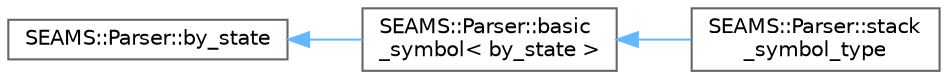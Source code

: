 digraph "Graphical Class Hierarchy"
{
 // LATEX_PDF_SIZE
  bgcolor="transparent";
  edge [fontname=Helvetica,fontsize=10,labelfontname=Helvetica,labelfontsize=10];
  node [fontname=Helvetica,fontsize=10,shape=box,height=0.2,width=0.4];
  rankdir="LR";
  Node0 [id="Node000000",label="SEAMS::Parser::by_state",height=0.2,width=0.4,color="grey40", fillcolor="white", style="filled",URL="$structSEAMS_1_1Parser_1_1by__state.html",tooltip="Type access provider for state based symbols."];
  Node0 -> Node1 [id="edge9_Node000000_Node000001",dir="back",color="steelblue1",style="solid",tooltip=" "];
  Node1 [id="Node000001",label="SEAMS::Parser::basic\l_symbol\< by_state \>",height=0.2,width=0.4,color="grey40", fillcolor="white", style="filled",URL="$structSEAMS_1_1Parser_1_1basic__symbol.html",tooltip=" "];
  Node1 -> Node2 [id="edge10_Node000001_Node000002",dir="back",color="steelblue1",style="solid",tooltip=" "];
  Node2 [id="Node000002",label="SEAMS::Parser::stack\l_symbol_type",height=0.2,width=0.4,color="grey40", fillcolor="white", style="filled",URL="$structSEAMS_1_1Parser_1_1stack__symbol__type.html",tooltip="\"Internal\" symbol: element of the stack."];
}
